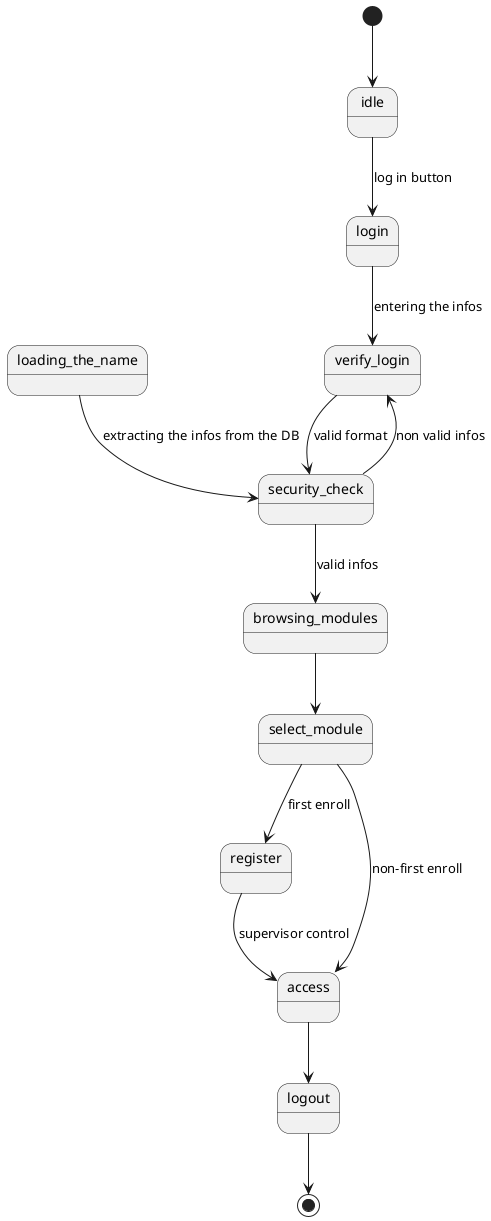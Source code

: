 @startuml state
state idle{

}
[*] --> idle
idle --> login : log in button
login --> verify_login : entering the infos
verify_login --> security_check : valid format
security_check --> verify_login : non valid infos
loading_the_name --> security_check : extracting the infos from the DB
security_check --> browsing_modules : valid infos
browsing_modules --> select_module
select_module --> register : first enroll
register --> access : supervisor control
select_module --> access : non-first enroll
access --> logout
logout --> [*]

@enduml